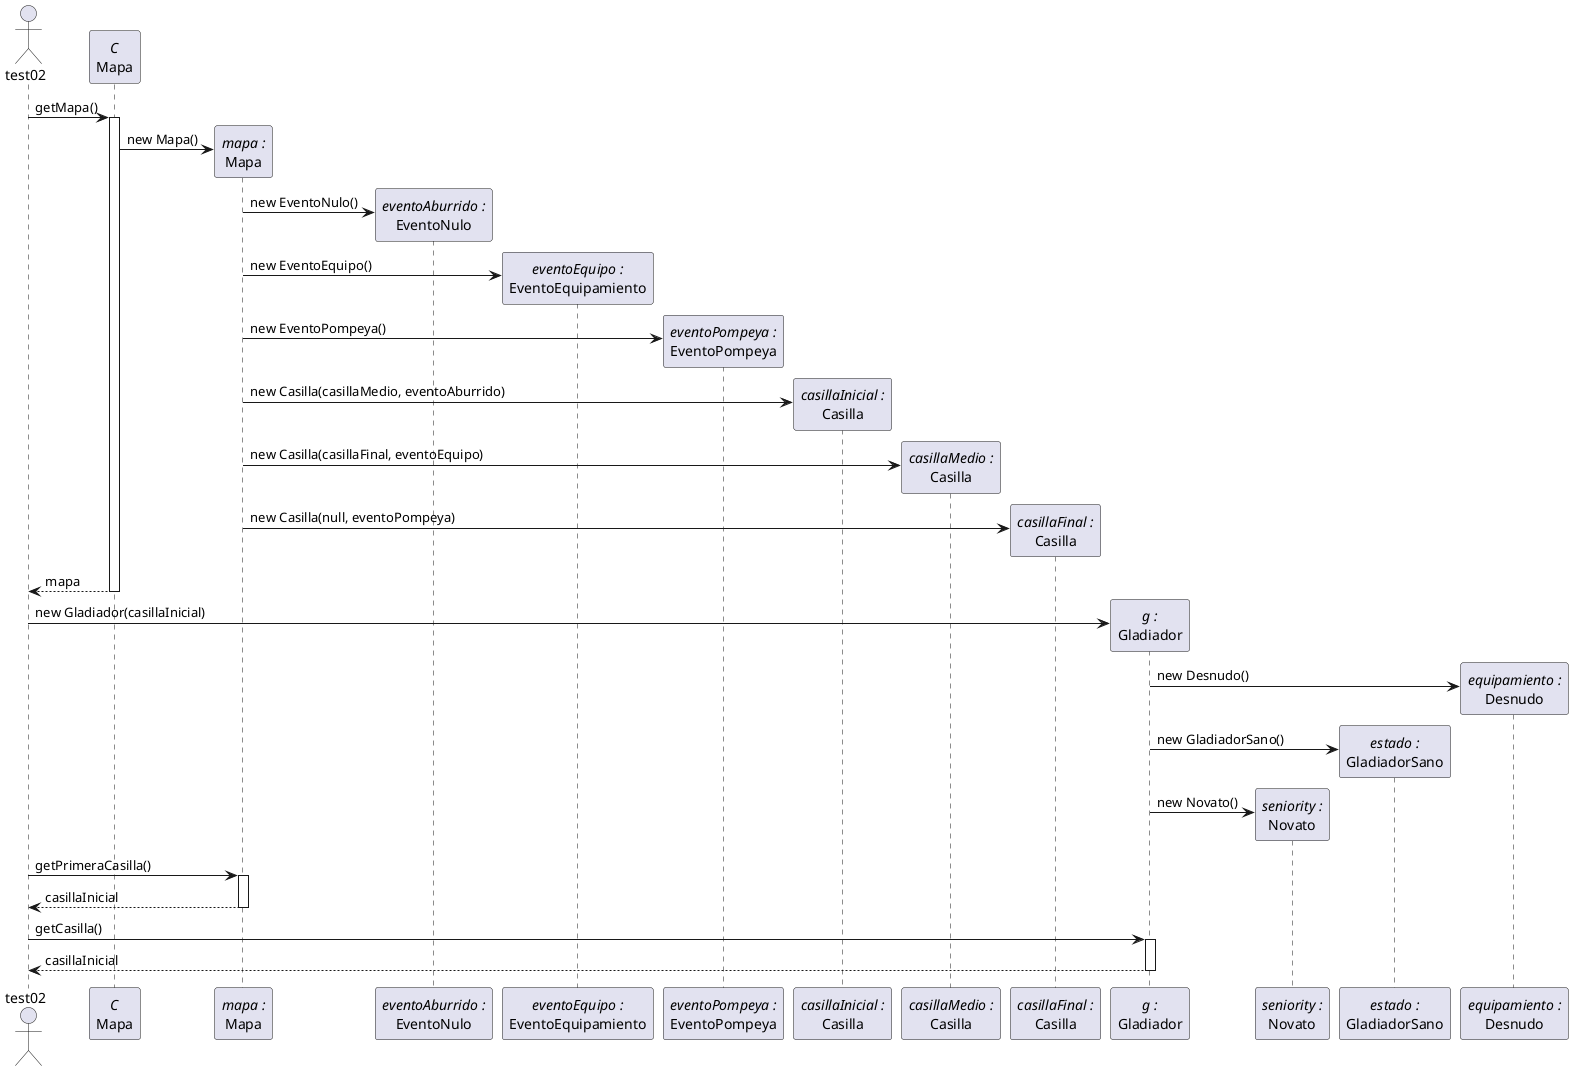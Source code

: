 @startuml JugadorSaleDeLaCasillaInicial

skinparam guillemet none
autoactivate on

actor test02
autoactivate on

participant Mapa as M << C >>
participant Mapa as m << mapa : >>
participant EventoNulo as eAburrido << eventoAburrido : >>
participant EventoEquipamiento as eEquipo << eventoEquipo : >>
participant EventoPompeya as ePompeya << eventoPompeya : >>
participant Casilla as c1 << casillaInicial : >>
participant Casilla as c2 << casillaMedio : >>
participant Casilla as c3 << casillaFinal : >>

participant Gladiador as g << g : >>
participant Novato as novato << seniority : >>
participant GladiadorSano as sano << estado : >>
participant Desnudo as desnudo << equipamiento : >>

test02 -> M : getMapa()
M -> m ** : new Mapa()
m -> eAburrido ** : new EventoNulo()
m -> eEquipo ** : new EventoEquipo()
m -> ePompeya ** : new EventoPompeya()
m -> c1 ** : new Casilla(casillaMedio, eventoAburrido)
m -> c2 ** : new Casilla(casillaFinal, eventoEquipo)
m -> c3 ** : new Casilla(null, eventoPompeya)
M --> test02 : mapa

test02 -> g ** : new Gladiador(casillaInicial)
g -> desnudo ** : new Desnudo()
g -> sano ** : new GladiadorSano()
g -> novato ** : new Novato()

test02 -> m : getPrimeraCasilla()
m --> test02 : casillaInicial

test02 -> g : getCasilla()
g --> test02 : casillaInicial


@enduml